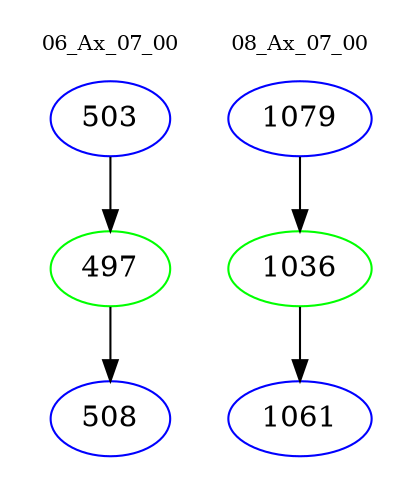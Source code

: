 digraph{
subgraph cluster_0 {
color = white
label = "06_Ax_07_00";
fontsize=10;
T0_503 [label="503", color="blue"]
T0_503 -> T0_497 [color="black"]
T0_497 [label="497", color="green"]
T0_497 -> T0_508 [color="black"]
T0_508 [label="508", color="blue"]
}
subgraph cluster_1 {
color = white
label = "08_Ax_07_00";
fontsize=10;
T1_1079 [label="1079", color="blue"]
T1_1079 -> T1_1036 [color="black"]
T1_1036 [label="1036", color="green"]
T1_1036 -> T1_1061 [color="black"]
T1_1061 [label="1061", color="blue"]
}
}
